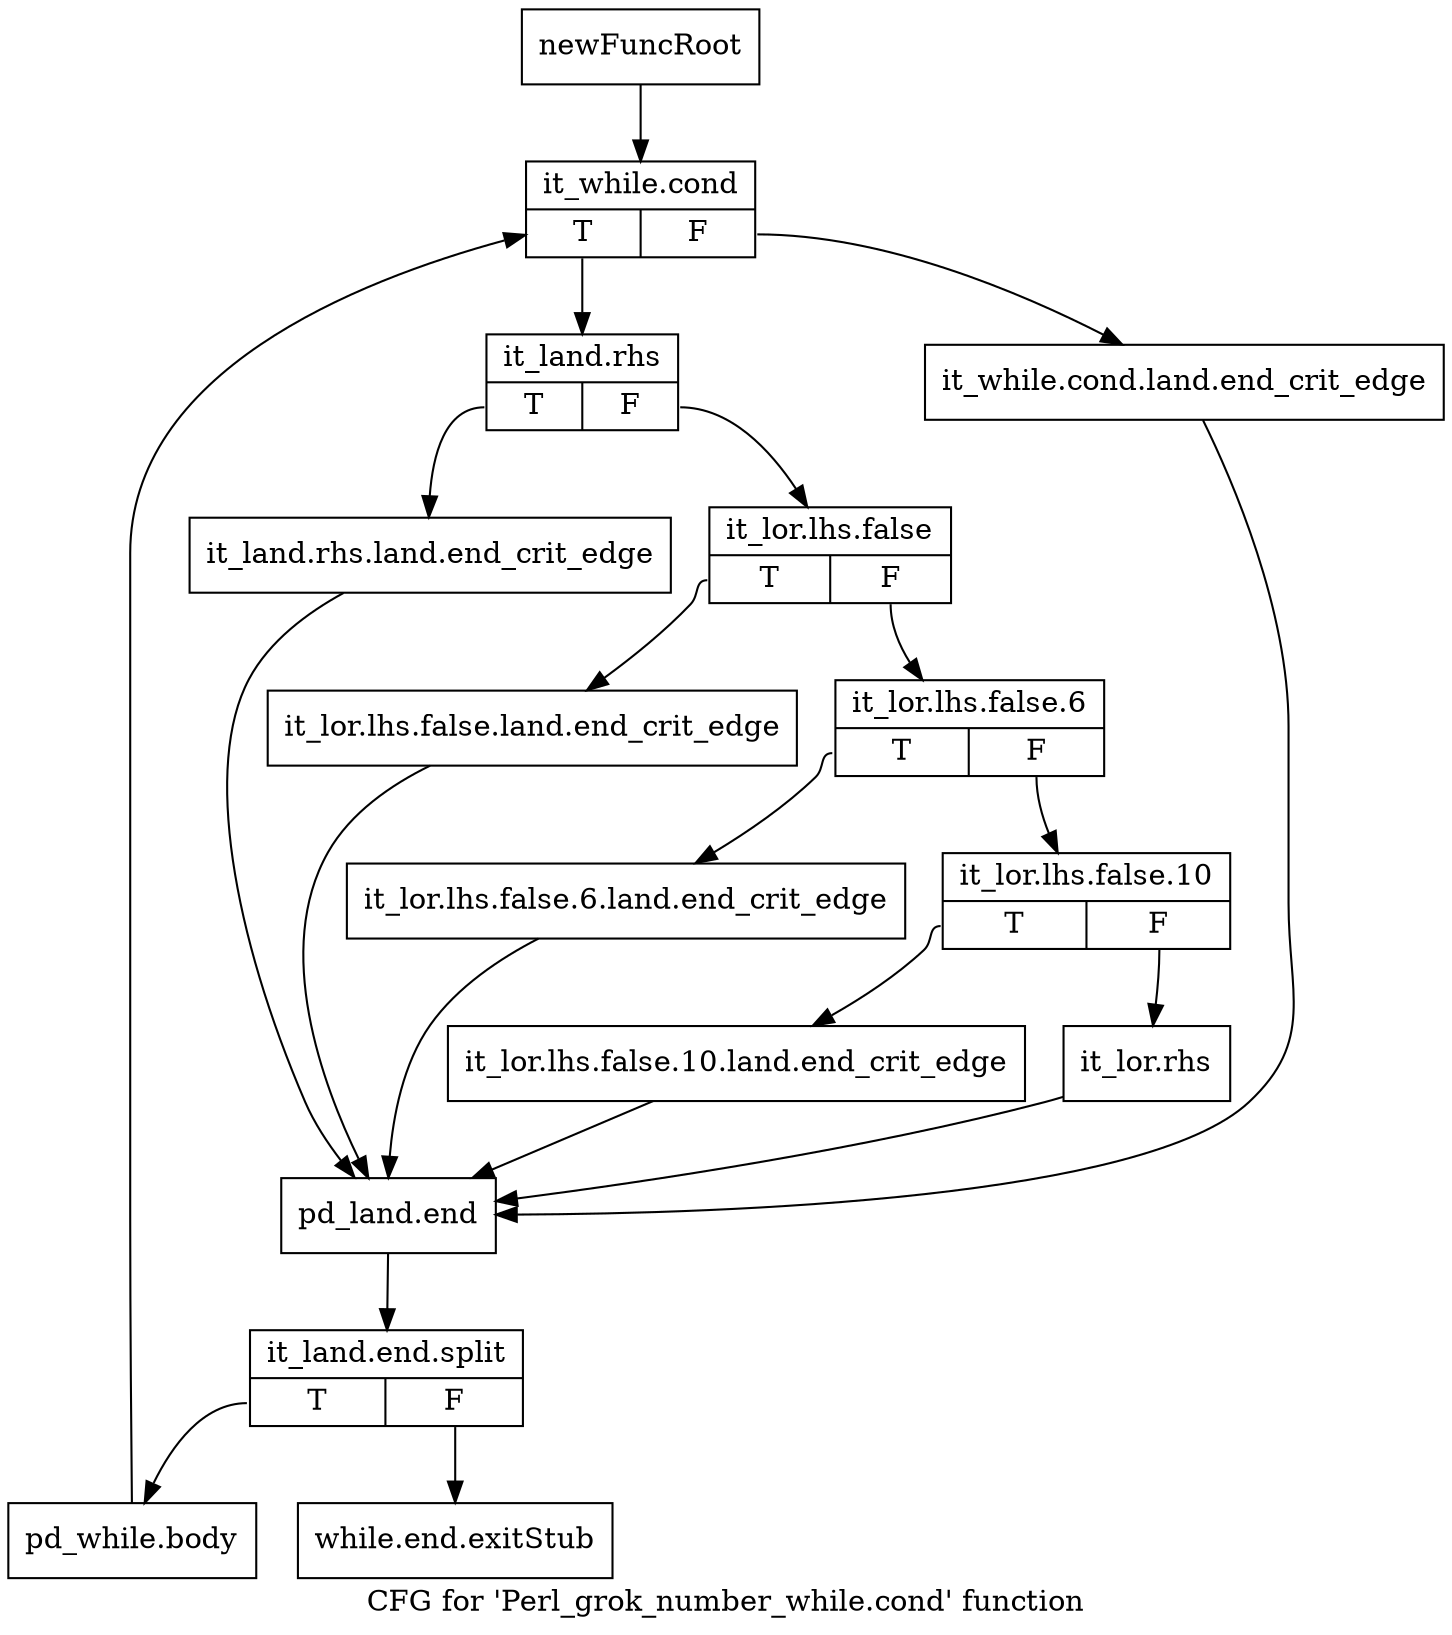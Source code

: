 digraph "CFG for 'Perl_grok_number_while.cond' function" {
	label="CFG for 'Perl_grok_number_while.cond' function";

	Node0x4bda950 [shape=record,label="{newFuncRoot}"];
	Node0x4bda950 -> Node0x4af92f0;
	Node0x4af92a0 [shape=record,label="{while.end.exitStub}"];
	Node0x4af92f0 [shape=record,label="{it_while.cond|{<s0>T|<s1>F}}"];
	Node0x4af92f0:s0 -> Node0x4af9390;
	Node0x4af92f0:s1 -> Node0x4af9340;
	Node0x4af9340 [shape=record,label="{it_while.cond.land.end_crit_edge}"];
	Node0x4af9340 -> Node0x4af9660;
	Node0x4af9390 [shape=record,label="{it_land.rhs|{<s0>T|<s1>F}}"];
	Node0x4af9390:s0 -> Node0x4af9610;
	Node0x4af9390:s1 -> Node0x4af93e0;
	Node0x4af93e0 [shape=record,label="{it_lor.lhs.false|{<s0>T|<s1>F}}"];
	Node0x4af93e0:s0 -> Node0x4af95c0;
	Node0x4af93e0:s1 -> Node0x4af9430;
	Node0x4af9430 [shape=record,label="{it_lor.lhs.false.6|{<s0>T|<s1>F}}"];
	Node0x4af9430:s0 -> Node0x4af9570;
	Node0x4af9430:s1 -> Node0x4af9480;
	Node0x4af9480 [shape=record,label="{it_lor.lhs.false.10|{<s0>T|<s1>F}}"];
	Node0x4af9480:s0 -> Node0x4af9520;
	Node0x4af9480:s1 -> Node0x4af94d0;
	Node0x4af94d0 [shape=record,label="{it_lor.rhs}"];
	Node0x4af94d0 -> Node0x4af9660;
	Node0x4af9520 [shape=record,label="{it_lor.lhs.false.10.land.end_crit_edge}"];
	Node0x4af9520 -> Node0x4af9660;
	Node0x4af9570 [shape=record,label="{it_lor.lhs.false.6.land.end_crit_edge}"];
	Node0x4af9570 -> Node0x4af9660;
	Node0x4af95c0 [shape=record,label="{it_lor.lhs.false.land.end_crit_edge}"];
	Node0x4af95c0 -> Node0x4af9660;
	Node0x4af9610 [shape=record,label="{it_land.rhs.land.end_crit_edge}"];
	Node0x4af9610 -> Node0x4af9660;
	Node0x4af9660 [shape=record,label="{pd_land.end}"];
	Node0x4af9660 -> Node0x6440720;
	Node0x6440720 [shape=record,label="{it_land.end.split|{<s0>T|<s1>F}}"];
	Node0x6440720:s0 -> Node0x4af96b0;
	Node0x6440720:s1 -> Node0x4af92a0;
	Node0x4af96b0 [shape=record,label="{pd_while.body}"];
	Node0x4af96b0 -> Node0x4af92f0;
}
